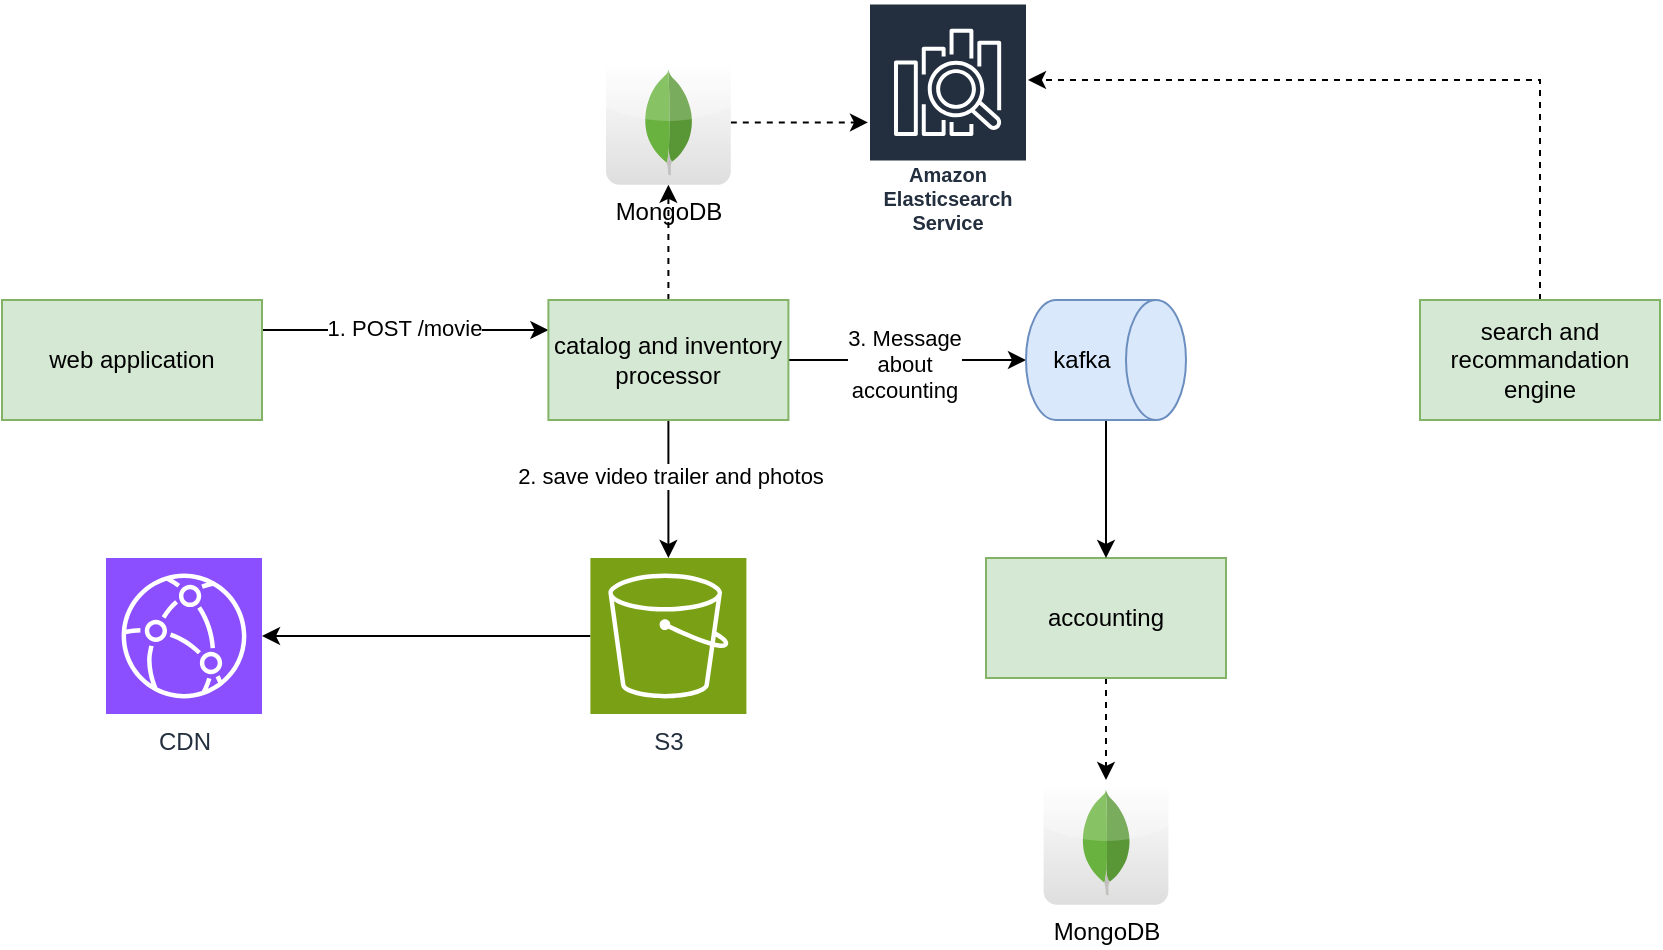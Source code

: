 <mxfile version="24.0.5" type="github">
  <diagram name="Page-1" id="J5l5RWatPEWsos0BZqSf">
    <mxGraphModel dx="1434" dy="696" grid="1" gridSize="10" guides="1" tooltips="1" connect="1" arrows="1" fold="1" page="1" pageScale="1" pageWidth="827" pageHeight="1169" math="0" shadow="0">
      <root>
        <mxCell id="0" />
        <mxCell id="1" parent="0" />
        <mxCell id="7TIC5C37rqPPPzWU6W-Q-7" style="edgeStyle=orthogonalEdgeStyle;rounded=0;orthogonalLoop=1;jettySize=auto;html=1;exitX=1;exitY=0.25;exitDx=0;exitDy=0;entryX=0;entryY=0.25;entryDx=0;entryDy=0;" edge="1" parent="1" source="7TIC5C37rqPPPzWU6W-Q-1" target="7TIC5C37rqPPPzWU6W-Q-11">
          <mxGeometry relative="1" as="geometry">
            <mxPoint x="410" y="195" as="targetPoint" />
          </mxGeometry>
        </mxCell>
        <mxCell id="7TIC5C37rqPPPzWU6W-Q-8" value="1. POST /movie" style="edgeLabel;html=1;align=center;verticalAlign=middle;resizable=0;points=[];" vertex="1" connectable="0" parent="7TIC5C37rqPPPzWU6W-Q-7">
          <mxGeometry x="-0.015" y="1" relative="1" as="geometry">
            <mxPoint as="offset" />
          </mxGeometry>
        </mxCell>
        <mxCell id="7TIC5C37rqPPPzWU6W-Q-1" value="web application" style="rounded=0;whiteSpace=wrap;html=1;fillColor=#d5e8d4;strokeColor=#82b366;" vertex="1" parent="1">
          <mxGeometry x="118" y="180" width="130" height="60" as="geometry" />
        </mxCell>
        <mxCell id="7TIC5C37rqPPPzWU6W-Q-14" style="edgeStyle=orthogonalEdgeStyle;rounded=0;orthogonalLoop=1;jettySize=auto;html=1;dashed=1;" edge="1" parent="1" source="7TIC5C37rqPPPzWU6W-Q-9" target="7TIC5C37rqPPPzWU6W-Q-13">
          <mxGeometry relative="1" as="geometry">
            <mxPoint x="511" y="91.2" as="targetPoint" />
          </mxGeometry>
        </mxCell>
        <mxCell id="7TIC5C37rqPPPzWU6W-Q-9" value="MongoDB" style="dashed=0;outlineConnect=0;html=1;align=center;labelPosition=center;verticalLabelPosition=bottom;verticalAlign=top;shape=mxgraph.webicons.mongodb;gradientColor=#DFDEDE" vertex="1" parent="1">
          <mxGeometry x="420" y="60" width="62.4" height="62.4" as="geometry" />
        </mxCell>
        <mxCell id="7TIC5C37rqPPPzWU6W-Q-12" style="edgeStyle=orthogonalEdgeStyle;rounded=0;orthogonalLoop=1;jettySize=auto;html=1;dashed=1;" edge="1" parent="1" source="7TIC5C37rqPPPzWU6W-Q-11" target="7TIC5C37rqPPPzWU6W-Q-9">
          <mxGeometry relative="1" as="geometry" />
        </mxCell>
        <mxCell id="7TIC5C37rqPPPzWU6W-Q-18" style="edgeStyle=orthogonalEdgeStyle;rounded=0;orthogonalLoop=1;jettySize=auto;html=1;entryX=0.5;entryY=0;entryDx=0;entryDy=0;entryPerimeter=0;" edge="1" parent="1" source="7TIC5C37rqPPPzWU6W-Q-11" target="7TIC5C37rqPPPzWU6W-Q-21">
          <mxGeometry relative="1" as="geometry">
            <mxPoint x="451.1" y="289" as="targetPoint" />
          </mxGeometry>
        </mxCell>
        <mxCell id="7TIC5C37rqPPPzWU6W-Q-20" value="2. save video trailer and photos" style="edgeLabel;html=1;align=center;verticalAlign=middle;resizable=0;points=[];" vertex="1" connectable="0" parent="7TIC5C37rqPPPzWU6W-Q-18">
          <mxGeometry x="-0.185" y="1" relative="1" as="geometry">
            <mxPoint as="offset" />
          </mxGeometry>
        </mxCell>
        <mxCell id="7TIC5C37rqPPPzWU6W-Q-24" style="edgeStyle=orthogonalEdgeStyle;rounded=0;orthogonalLoop=1;jettySize=auto;html=1;exitX=1;exitY=0.5;exitDx=0;exitDy=0;" edge="1" parent="1" source="7TIC5C37rqPPPzWU6W-Q-11" target="7TIC5C37rqPPPzWU6W-Q-23">
          <mxGeometry relative="1" as="geometry" />
        </mxCell>
        <mxCell id="7TIC5C37rqPPPzWU6W-Q-33" value="&lt;div&gt;3. Message&lt;/div&gt;&lt;div&gt;about&lt;/div&gt;&lt;div&gt;accounting&lt;br&gt;&lt;/div&gt;" style="edgeLabel;html=1;align=center;verticalAlign=middle;resizable=0;points=[];" vertex="1" connectable="0" parent="7TIC5C37rqPPPzWU6W-Q-24">
          <mxGeometry x="-0.027" y="-2" relative="1" as="geometry">
            <mxPoint as="offset" />
          </mxGeometry>
        </mxCell>
        <mxCell id="7TIC5C37rqPPPzWU6W-Q-11" value="catalog and inventory processor" style="rounded=0;whiteSpace=wrap;html=1;fillColor=#d5e8d4;strokeColor=#82b366;" vertex="1" parent="1">
          <mxGeometry x="391.2" y="180" width="120" height="60" as="geometry" />
        </mxCell>
        <mxCell id="7TIC5C37rqPPPzWU6W-Q-13" value="Amazon Elasticsearch Service" style="sketch=0;outlineConnect=0;fontColor=#232F3E;gradientColor=none;strokeColor=#ffffff;fillColor=#232F3E;dashed=0;verticalLabelPosition=middle;verticalAlign=bottom;align=center;html=1;whiteSpace=wrap;fontSize=10;fontStyle=1;spacing=3;shape=mxgraph.aws4.productIcon;prIcon=mxgraph.aws4.elasticsearch_service;" vertex="1" parent="1">
          <mxGeometry x="551" y="31.2" width="80" height="120" as="geometry" />
        </mxCell>
        <mxCell id="7TIC5C37rqPPPzWU6W-Q-15" value="CDN" style="sketch=0;points=[[0,0,0],[0.25,0,0],[0.5,0,0],[0.75,0,0],[1,0,0],[0,1,0],[0.25,1,0],[0.5,1,0],[0.75,1,0],[1,1,0],[0,0.25,0],[0,0.5,0],[0,0.75,0],[1,0.25,0],[1,0.5,0],[1,0.75,0]];outlineConnect=0;fontColor=#232F3E;fillColor=#8C4FFF;strokeColor=#ffffff;dashed=0;verticalLabelPosition=bottom;verticalAlign=top;align=center;html=1;fontSize=12;fontStyle=0;aspect=fixed;shape=mxgraph.aws4.resourceIcon;resIcon=mxgraph.aws4.cloudfront;" vertex="1" parent="1">
          <mxGeometry x="170" y="309" width="78" height="78" as="geometry" />
        </mxCell>
        <mxCell id="7TIC5C37rqPPPzWU6W-Q-19" style="edgeStyle=orthogonalEdgeStyle;rounded=0;orthogonalLoop=1;jettySize=auto;html=1;exitX=0;exitY=0.5;exitDx=0;exitDy=0;exitPerimeter=0;" edge="1" parent="1" source="7TIC5C37rqPPPzWU6W-Q-21" target="7TIC5C37rqPPPzWU6W-Q-15">
          <mxGeometry relative="1" as="geometry">
            <mxPoint x="420.2" y="338" as="sourcePoint" />
          </mxGeometry>
        </mxCell>
        <mxCell id="7TIC5C37rqPPPzWU6W-Q-21" value="S3" style="sketch=0;points=[[0,0,0],[0.25,0,0],[0.5,0,0],[0.75,0,0],[1,0,0],[0,1,0],[0.25,1,0],[0.5,1,0],[0.75,1,0],[1,1,0],[0,0.25,0],[0,0.5,0],[0,0.75,0],[1,0.25,0],[1,0.5,0],[1,0.75,0]];outlineConnect=0;fontColor=#232F3E;fillColor=#7AA116;strokeColor=#ffffff;dashed=0;verticalLabelPosition=bottom;verticalAlign=top;align=center;html=1;fontSize=12;fontStyle=0;aspect=fixed;shape=mxgraph.aws4.resourceIcon;resIcon=mxgraph.aws4.s3;" vertex="1" parent="1">
          <mxGeometry x="412.2" y="309" width="78" height="78" as="geometry" />
        </mxCell>
        <mxCell id="7TIC5C37rqPPPzWU6W-Q-30" style="edgeStyle=orthogonalEdgeStyle;rounded=0;orthogonalLoop=1;jettySize=auto;html=1;dashed=1;" edge="1" parent="1" source="7TIC5C37rqPPPzWU6W-Q-22" target="7TIC5C37rqPPPzWU6W-Q-29">
          <mxGeometry relative="1" as="geometry" />
        </mxCell>
        <mxCell id="7TIC5C37rqPPPzWU6W-Q-22" value="accounting" style="rounded=0;whiteSpace=wrap;html=1;fillColor=#d5e8d4;strokeColor=#82b366;" vertex="1" parent="1">
          <mxGeometry x="610" y="309" width="120" height="60" as="geometry" />
        </mxCell>
        <mxCell id="7TIC5C37rqPPPzWU6W-Q-25" style="edgeStyle=orthogonalEdgeStyle;rounded=0;orthogonalLoop=1;jettySize=auto;html=1;entryX=0.5;entryY=0;entryDx=0;entryDy=0;" edge="1" parent="1" source="7TIC5C37rqPPPzWU6W-Q-23" target="7TIC5C37rqPPPzWU6W-Q-22">
          <mxGeometry relative="1" as="geometry" />
        </mxCell>
        <mxCell id="7TIC5C37rqPPPzWU6W-Q-23" value="kafka" style="shape=cylinder3;whiteSpace=wrap;html=1;boundedLbl=1;backgroundOutline=1;size=15;direction=south;fillColor=#dae8fc;strokeColor=#6c8ebf;" vertex="1" parent="1">
          <mxGeometry x="630" y="180" width="80" height="60" as="geometry" />
        </mxCell>
        <mxCell id="7TIC5C37rqPPPzWU6W-Q-28" style="edgeStyle=orthogonalEdgeStyle;rounded=0;orthogonalLoop=1;jettySize=auto;html=1;dashed=1;" edge="1" parent="1" source="7TIC5C37rqPPPzWU6W-Q-26" target="7TIC5C37rqPPPzWU6W-Q-13">
          <mxGeometry relative="1" as="geometry">
            <mxPoint x="910" y="90" as="targetPoint" />
            <Array as="points">
              <mxPoint x="887" y="70" />
            </Array>
          </mxGeometry>
        </mxCell>
        <mxCell id="7TIC5C37rqPPPzWU6W-Q-26" value="search and recommandation engine" style="rounded=0;whiteSpace=wrap;html=1;fillColor=#d5e8d4;strokeColor=#82b366;" vertex="1" parent="1">
          <mxGeometry x="827" y="180" width="120" height="60" as="geometry" />
        </mxCell>
        <mxCell id="7TIC5C37rqPPPzWU6W-Q-29" value="MongoDB" style="dashed=0;outlineConnect=0;html=1;align=center;labelPosition=center;verticalLabelPosition=bottom;verticalAlign=top;shape=mxgraph.webicons.mongodb;gradientColor=#DFDEDE" vertex="1" parent="1">
          <mxGeometry x="638.8" y="420" width="62.4" height="62.4" as="geometry" />
        </mxCell>
      </root>
    </mxGraphModel>
  </diagram>
</mxfile>

